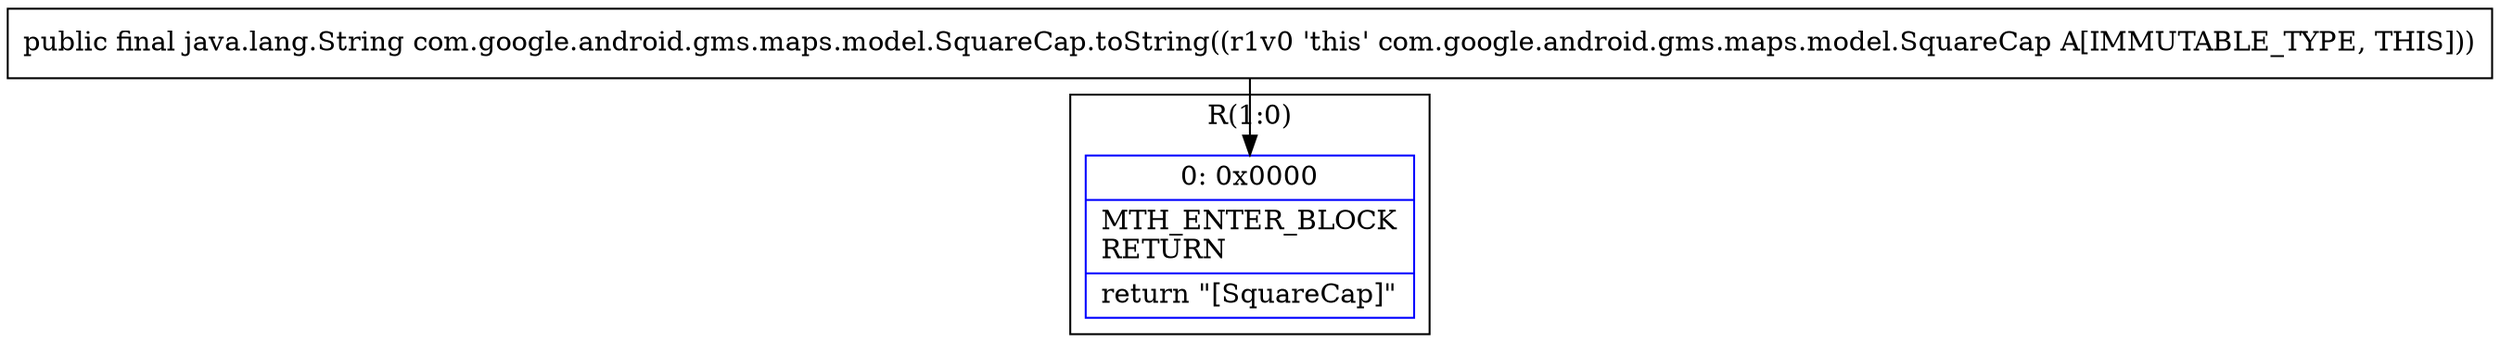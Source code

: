 digraph "CFG forcom.google.android.gms.maps.model.SquareCap.toString()Ljava\/lang\/String;" {
subgraph cluster_Region_2100938857 {
label = "R(1:0)";
node [shape=record,color=blue];
Node_0 [shape=record,label="{0\:\ 0x0000|MTH_ENTER_BLOCK\lRETURN\l|return \"[SquareCap]\"\l}"];
}
MethodNode[shape=record,label="{public final java.lang.String com.google.android.gms.maps.model.SquareCap.toString((r1v0 'this' com.google.android.gms.maps.model.SquareCap A[IMMUTABLE_TYPE, THIS])) }"];
MethodNode -> Node_0;
}


